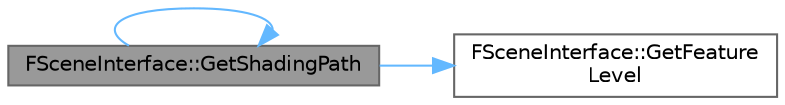 digraph "FSceneInterface::GetShadingPath"
{
 // INTERACTIVE_SVG=YES
 // LATEX_PDF_SIZE
  bgcolor="transparent";
  edge [fontname=Helvetica,fontsize=10,labelfontname=Helvetica,labelfontsize=10];
  node [fontname=Helvetica,fontsize=10,shape=box,height=0.2,width=0.4];
  rankdir="LR";
  Node1 [id="Node000001",label="FSceneInterface::GetShadingPath",height=0.2,width=0.4,color="gray40", fillcolor="grey60", style="filled", fontcolor="black",tooltip=" "];
  Node1 -> Node2 [id="edge1_Node000001_Node000002",color="steelblue1",style="solid",tooltip=" "];
  Node2 [id="Node000002",label="FSceneInterface::GetFeature\lLevel",height=0.2,width=0.4,color="grey40", fillcolor="white", style="filled",URL="$d9/daf/classFSceneInterface.html#a31fe1c8b446a76aded002a8fe46e0998",tooltip=" "];
  Node1 -> Node1 [id="edge2_Node000001_Node000001",color="steelblue1",style="solid",tooltip=" "];
}
